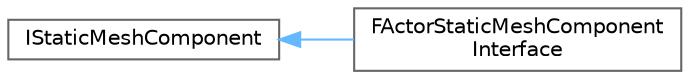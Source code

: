 digraph "Graphical Class Hierarchy"
{
 // INTERACTIVE_SVG=YES
 // LATEX_PDF_SIZE
  bgcolor="transparent";
  edge [fontname=Helvetica,fontsize=10,labelfontname=Helvetica,labelfontsize=10];
  node [fontname=Helvetica,fontsize=10,shape=box,height=0.2,width=0.4];
  rankdir="LR";
  Node0 [id="Node000000",label="IStaticMeshComponent",height=0.2,width=0.4,color="grey40", fillcolor="white", style="filled",URL="$dd/d65/classIStaticMeshComponent.html",tooltip=" "];
  Node0 -> Node1 [id="edge5605_Node000000_Node000001",dir="back",color="steelblue1",style="solid",tooltip=" "];
  Node1 [id="Node000001",label="FActorStaticMeshComponent\lInterface",height=0.2,width=0.4,color="grey40", fillcolor="white", style="filled",URL="$d6/d7d/classFActorStaticMeshComponentInterface.html",tooltip=" "];
}
